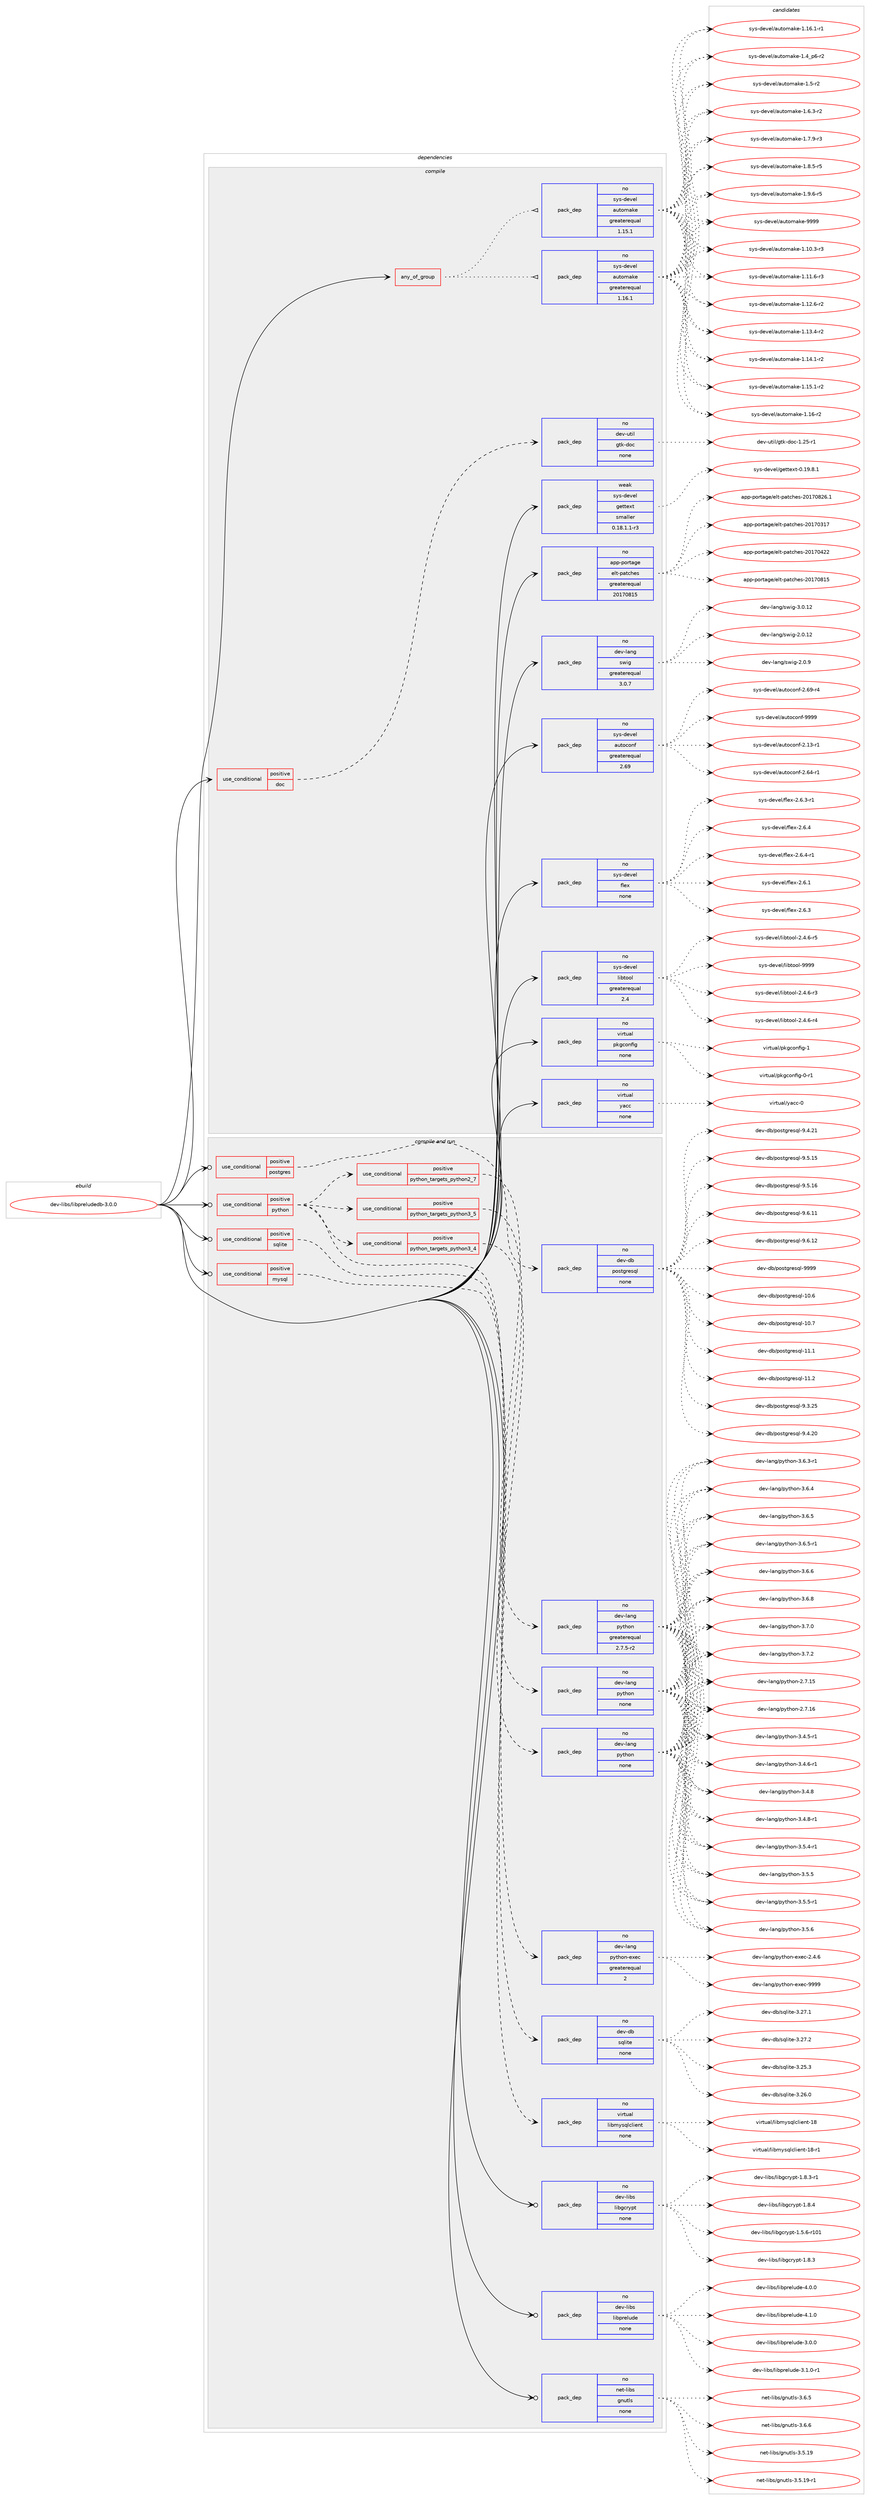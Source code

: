 digraph prolog {

# *************
# Graph options
# *************

newrank=true;
concentrate=true;
compound=true;
graph [rankdir=LR,fontname=Helvetica,fontsize=10,ranksep=1.5];#, ranksep=2.5, nodesep=0.2];
edge  [arrowhead=vee];
node  [fontname=Helvetica,fontsize=10];

# **********
# The ebuild
# **********

subgraph cluster_leftcol {
color=gray;
rank=same;
label=<<i>ebuild</i>>;
id [label="dev-libs/libpreludedb-3.0.0", color=red, width=4, href="../dev-libs/libpreludedb-3.0.0.svg"];
}

# ****************
# The dependencies
# ****************

subgraph cluster_midcol {
color=gray;
label=<<i>dependencies</i>>;
subgraph cluster_compile {
fillcolor="#eeeeee";
style=filled;
label=<<i>compile</i>>;
subgraph any22310 {
dependency1369374 [label=<<TABLE BORDER="0" CELLBORDER="1" CELLSPACING="0" CELLPADDING="4"><TR><TD CELLPADDING="10">any_of_group</TD></TR></TABLE>>, shape=none, color=red];subgraph pack980183 {
dependency1369375 [label=<<TABLE BORDER="0" CELLBORDER="1" CELLSPACING="0" CELLPADDING="4" WIDTH="220"><TR><TD ROWSPAN="6" CELLPADDING="30">pack_dep</TD></TR><TR><TD WIDTH="110">no</TD></TR><TR><TD>sys-devel</TD></TR><TR><TD>automake</TD></TR><TR><TD>greaterequal</TD></TR><TR><TD>1.16.1</TD></TR></TABLE>>, shape=none, color=blue];
}
dependency1369374:e -> dependency1369375:w [weight=20,style="dotted",arrowhead="oinv"];
subgraph pack980184 {
dependency1369376 [label=<<TABLE BORDER="0" CELLBORDER="1" CELLSPACING="0" CELLPADDING="4" WIDTH="220"><TR><TD ROWSPAN="6" CELLPADDING="30">pack_dep</TD></TR><TR><TD WIDTH="110">no</TD></TR><TR><TD>sys-devel</TD></TR><TR><TD>automake</TD></TR><TR><TD>greaterequal</TD></TR><TR><TD>1.15.1</TD></TR></TABLE>>, shape=none, color=blue];
}
dependency1369374:e -> dependency1369376:w [weight=20,style="dotted",arrowhead="oinv"];
}
id:e -> dependency1369374:w [weight=20,style="solid",arrowhead="vee"];
subgraph cond366319 {
dependency1369377 [label=<<TABLE BORDER="0" CELLBORDER="1" CELLSPACING="0" CELLPADDING="4"><TR><TD ROWSPAN="3" CELLPADDING="10">use_conditional</TD></TR><TR><TD>positive</TD></TR><TR><TD>doc</TD></TR></TABLE>>, shape=none, color=red];
subgraph pack980185 {
dependency1369378 [label=<<TABLE BORDER="0" CELLBORDER="1" CELLSPACING="0" CELLPADDING="4" WIDTH="220"><TR><TD ROWSPAN="6" CELLPADDING="30">pack_dep</TD></TR><TR><TD WIDTH="110">no</TD></TR><TR><TD>dev-util</TD></TR><TR><TD>gtk-doc</TD></TR><TR><TD>none</TD></TR><TR><TD></TD></TR></TABLE>>, shape=none, color=blue];
}
dependency1369377:e -> dependency1369378:w [weight=20,style="dashed",arrowhead="vee"];
}
id:e -> dependency1369377:w [weight=20,style="solid",arrowhead="vee"];
subgraph pack980186 {
dependency1369379 [label=<<TABLE BORDER="0" CELLBORDER="1" CELLSPACING="0" CELLPADDING="4" WIDTH="220"><TR><TD ROWSPAN="6" CELLPADDING="30">pack_dep</TD></TR><TR><TD WIDTH="110">no</TD></TR><TR><TD>app-portage</TD></TR><TR><TD>elt-patches</TD></TR><TR><TD>greaterequal</TD></TR><TR><TD>20170815</TD></TR></TABLE>>, shape=none, color=blue];
}
id:e -> dependency1369379:w [weight=20,style="solid",arrowhead="vee"];
subgraph pack980187 {
dependency1369380 [label=<<TABLE BORDER="0" CELLBORDER="1" CELLSPACING="0" CELLPADDING="4" WIDTH="220"><TR><TD ROWSPAN="6" CELLPADDING="30">pack_dep</TD></TR><TR><TD WIDTH="110">no</TD></TR><TR><TD>dev-lang</TD></TR><TR><TD>swig</TD></TR><TR><TD>greaterequal</TD></TR><TR><TD>3.0.7</TD></TR></TABLE>>, shape=none, color=blue];
}
id:e -> dependency1369380:w [weight=20,style="solid",arrowhead="vee"];
subgraph pack980188 {
dependency1369381 [label=<<TABLE BORDER="0" CELLBORDER="1" CELLSPACING="0" CELLPADDING="4" WIDTH="220"><TR><TD ROWSPAN="6" CELLPADDING="30">pack_dep</TD></TR><TR><TD WIDTH="110">no</TD></TR><TR><TD>sys-devel</TD></TR><TR><TD>autoconf</TD></TR><TR><TD>greaterequal</TD></TR><TR><TD>2.69</TD></TR></TABLE>>, shape=none, color=blue];
}
id:e -> dependency1369381:w [weight=20,style="solid",arrowhead="vee"];
subgraph pack980189 {
dependency1369382 [label=<<TABLE BORDER="0" CELLBORDER="1" CELLSPACING="0" CELLPADDING="4" WIDTH="220"><TR><TD ROWSPAN="6" CELLPADDING="30">pack_dep</TD></TR><TR><TD WIDTH="110">no</TD></TR><TR><TD>sys-devel</TD></TR><TR><TD>flex</TD></TR><TR><TD>none</TD></TR><TR><TD></TD></TR></TABLE>>, shape=none, color=blue];
}
id:e -> dependency1369382:w [weight=20,style="solid",arrowhead="vee"];
subgraph pack980190 {
dependency1369383 [label=<<TABLE BORDER="0" CELLBORDER="1" CELLSPACING="0" CELLPADDING="4" WIDTH="220"><TR><TD ROWSPAN="6" CELLPADDING="30">pack_dep</TD></TR><TR><TD WIDTH="110">no</TD></TR><TR><TD>sys-devel</TD></TR><TR><TD>libtool</TD></TR><TR><TD>greaterequal</TD></TR><TR><TD>2.4</TD></TR></TABLE>>, shape=none, color=blue];
}
id:e -> dependency1369383:w [weight=20,style="solid",arrowhead="vee"];
subgraph pack980191 {
dependency1369384 [label=<<TABLE BORDER="0" CELLBORDER="1" CELLSPACING="0" CELLPADDING="4" WIDTH="220"><TR><TD ROWSPAN="6" CELLPADDING="30">pack_dep</TD></TR><TR><TD WIDTH="110">no</TD></TR><TR><TD>virtual</TD></TR><TR><TD>pkgconfig</TD></TR><TR><TD>none</TD></TR><TR><TD></TD></TR></TABLE>>, shape=none, color=blue];
}
id:e -> dependency1369384:w [weight=20,style="solid",arrowhead="vee"];
subgraph pack980192 {
dependency1369385 [label=<<TABLE BORDER="0" CELLBORDER="1" CELLSPACING="0" CELLPADDING="4" WIDTH="220"><TR><TD ROWSPAN="6" CELLPADDING="30">pack_dep</TD></TR><TR><TD WIDTH="110">no</TD></TR><TR><TD>virtual</TD></TR><TR><TD>yacc</TD></TR><TR><TD>none</TD></TR><TR><TD></TD></TR></TABLE>>, shape=none, color=blue];
}
id:e -> dependency1369385:w [weight=20,style="solid",arrowhead="vee"];
subgraph pack980193 {
dependency1369386 [label=<<TABLE BORDER="0" CELLBORDER="1" CELLSPACING="0" CELLPADDING="4" WIDTH="220"><TR><TD ROWSPAN="6" CELLPADDING="30">pack_dep</TD></TR><TR><TD WIDTH="110">weak</TD></TR><TR><TD>sys-devel</TD></TR><TR><TD>gettext</TD></TR><TR><TD>smaller</TD></TR><TR><TD>0.18.1.1-r3</TD></TR></TABLE>>, shape=none, color=blue];
}
id:e -> dependency1369386:w [weight=20,style="solid",arrowhead="vee"];
}
subgraph cluster_compileandrun {
fillcolor="#eeeeee";
style=filled;
label=<<i>compile and run</i>>;
subgraph cond366320 {
dependency1369387 [label=<<TABLE BORDER="0" CELLBORDER="1" CELLSPACING="0" CELLPADDING="4"><TR><TD ROWSPAN="3" CELLPADDING="10">use_conditional</TD></TR><TR><TD>positive</TD></TR><TR><TD>mysql</TD></TR></TABLE>>, shape=none, color=red];
subgraph pack980194 {
dependency1369388 [label=<<TABLE BORDER="0" CELLBORDER="1" CELLSPACING="0" CELLPADDING="4" WIDTH="220"><TR><TD ROWSPAN="6" CELLPADDING="30">pack_dep</TD></TR><TR><TD WIDTH="110">no</TD></TR><TR><TD>virtual</TD></TR><TR><TD>libmysqlclient</TD></TR><TR><TD>none</TD></TR><TR><TD></TD></TR></TABLE>>, shape=none, color=blue];
}
dependency1369387:e -> dependency1369388:w [weight=20,style="dashed",arrowhead="vee"];
}
id:e -> dependency1369387:w [weight=20,style="solid",arrowhead="odotvee"];
subgraph cond366321 {
dependency1369389 [label=<<TABLE BORDER="0" CELLBORDER="1" CELLSPACING="0" CELLPADDING="4"><TR><TD ROWSPAN="3" CELLPADDING="10">use_conditional</TD></TR><TR><TD>positive</TD></TR><TR><TD>postgres</TD></TR></TABLE>>, shape=none, color=red];
subgraph pack980195 {
dependency1369390 [label=<<TABLE BORDER="0" CELLBORDER="1" CELLSPACING="0" CELLPADDING="4" WIDTH="220"><TR><TD ROWSPAN="6" CELLPADDING="30">pack_dep</TD></TR><TR><TD WIDTH="110">no</TD></TR><TR><TD>dev-db</TD></TR><TR><TD>postgresql</TD></TR><TR><TD>none</TD></TR><TR><TD></TD></TR></TABLE>>, shape=none, color=blue];
}
dependency1369389:e -> dependency1369390:w [weight=20,style="dashed",arrowhead="vee"];
}
id:e -> dependency1369389:w [weight=20,style="solid",arrowhead="odotvee"];
subgraph cond366322 {
dependency1369391 [label=<<TABLE BORDER="0" CELLBORDER="1" CELLSPACING="0" CELLPADDING="4"><TR><TD ROWSPAN="3" CELLPADDING="10">use_conditional</TD></TR><TR><TD>positive</TD></TR><TR><TD>python</TD></TR></TABLE>>, shape=none, color=red];
subgraph cond366323 {
dependency1369392 [label=<<TABLE BORDER="0" CELLBORDER="1" CELLSPACING="0" CELLPADDING="4"><TR><TD ROWSPAN="3" CELLPADDING="10">use_conditional</TD></TR><TR><TD>positive</TD></TR><TR><TD>python_targets_python2_7</TD></TR></TABLE>>, shape=none, color=red];
subgraph pack980196 {
dependency1369393 [label=<<TABLE BORDER="0" CELLBORDER="1" CELLSPACING="0" CELLPADDING="4" WIDTH="220"><TR><TD ROWSPAN="6" CELLPADDING="30">pack_dep</TD></TR><TR><TD WIDTH="110">no</TD></TR><TR><TD>dev-lang</TD></TR><TR><TD>python</TD></TR><TR><TD>greaterequal</TD></TR><TR><TD>2.7.5-r2</TD></TR></TABLE>>, shape=none, color=blue];
}
dependency1369392:e -> dependency1369393:w [weight=20,style="dashed",arrowhead="vee"];
}
dependency1369391:e -> dependency1369392:w [weight=20,style="dashed",arrowhead="vee"];
subgraph cond366324 {
dependency1369394 [label=<<TABLE BORDER="0" CELLBORDER="1" CELLSPACING="0" CELLPADDING="4"><TR><TD ROWSPAN="3" CELLPADDING="10">use_conditional</TD></TR><TR><TD>positive</TD></TR><TR><TD>python_targets_python3_4</TD></TR></TABLE>>, shape=none, color=red];
subgraph pack980197 {
dependency1369395 [label=<<TABLE BORDER="0" CELLBORDER="1" CELLSPACING="0" CELLPADDING="4" WIDTH="220"><TR><TD ROWSPAN="6" CELLPADDING="30">pack_dep</TD></TR><TR><TD WIDTH="110">no</TD></TR><TR><TD>dev-lang</TD></TR><TR><TD>python</TD></TR><TR><TD>none</TD></TR><TR><TD></TD></TR></TABLE>>, shape=none, color=blue];
}
dependency1369394:e -> dependency1369395:w [weight=20,style="dashed",arrowhead="vee"];
}
dependency1369391:e -> dependency1369394:w [weight=20,style="dashed",arrowhead="vee"];
subgraph cond366325 {
dependency1369396 [label=<<TABLE BORDER="0" CELLBORDER="1" CELLSPACING="0" CELLPADDING="4"><TR><TD ROWSPAN="3" CELLPADDING="10">use_conditional</TD></TR><TR><TD>positive</TD></TR><TR><TD>python_targets_python3_5</TD></TR></TABLE>>, shape=none, color=red];
subgraph pack980198 {
dependency1369397 [label=<<TABLE BORDER="0" CELLBORDER="1" CELLSPACING="0" CELLPADDING="4" WIDTH="220"><TR><TD ROWSPAN="6" CELLPADDING="30">pack_dep</TD></TR><TR><TD WIDTH="110">no</TD></TR><TR><TD>dev-lang</TD></TR><TR><TD>python</TD></TR><TR><TD>none</TD></TR><TR><TD></TD></TR></TABLE>>, shape=none, color=blue];
}
dependency1369396:e -> dependency1369397:w [weight=20,style="dashed",arrowhead="vee"];
}
dependency1369391:e -> dependency1369396:w [weight=20,style="dashed",arrowhead="vee"];
subgraph pack980199 {
dependency1369398 [label=<<TABLE BORDER="0" CELLBORDER="1" CELLSPACING="0" CELLPADDING="4" WIDTH="220"><TR><TD ROWSPAN="6" CELLPADDING="30">pack_dep</TD></TR><TR><TD WIDTH="110">no</TD></TR><TR><TD>dev-lang</TD></TR><TR><TD>python-exec</TD></TR><TR><TD>greaterequal</TD></TR><TR><TD>2</TD></TR></TABLE>>, shape=none, color=blue];
}
dependency1369391:e -> dependency1369398:w [weight=20,style="dashed",arrowhead="vee"];
}
id:e -> dependency1369391:w [weight=20,style="solid",arrowhead="odotvee"];
subgraph cond366326 {
dependency1369399 [label=<<TABLE BORDER="0" CELLBORDER="1" CELLSPACING="0" CELLPADDING="4"><TR><TD ROWSPAN="3" CELLPADDING="10">use_conditional</TD></TR><TR><TD>positive</TD></TR><TR><TD>sqlite</TD></TR></TABLE>>, shape=none, color=red];
subgraph pack980200 {
dependency1369400 [label=<<TABLE BORDER="0" CELLBORDER="1" CELLSPACING="0" CELLPADDING="4" WIDTH="220"><TR><TD ROWSPAN="6" CELLPADDING="30">pack_dep</TD></TR><TR><TD WIDTH="110">no</TD></TR><TR><TD>dev-db</TD></TR><TR><TD>sqlite</TD></TR><TR><TD>none</TD></TR><TR><TD></TD></TR></TABLE>>, shape=none, color=blue];
}
dependency1369399:e -> dependency1369400:w [weight=20,style="dashed",arrowhead="vee"];
}
id:e -> dependency1369399:w [weight=20,style="solid",arrowhead="odotvee"];
subgraph pack980201 {
dependency1369401 [label=<<TABLE BORDER="0" CELLBORDER="1" CELLSPACING="0" CELLPADDING="4" WIDTH="220"><TR><TD ROWSPAN="6" CELLPADDING="30">pack_dep</TD></TR><TR><TD WIDTH="110">no</TD></TR><TR><TD>dev-libs</TD></TR><TR><TD>libgcrypt</TD></TR><TR><TD>none</TD></TR><TR><TD></TD></TR></TABLE>>, shape=none, color=blue];
}
id:e -> dependency1369401:w [weight=20,style="solid",arrowhead="odotvee"];
subgraph pack980202 {
dependency1369402 [label=<<TABLE BORDER="0" CELLBORDER="1" CELLSPACING="0" CELLPADDING="4" WIDTH="220"><TR><TD ROWSPAN="6" CELLPADDING="30">pack_dep</TD></TR><TR><TD WIDTH="110">no</TD></TR><TR><TD>dev-libs</TD></TR><TR><TD>libprelude</TD></TR><TR><TD>none</TD></TR><TR><TD></TD></TR></TABLE>>, shape=none, color=blue];
}
id:e -> dependency1369402:w [weight=20,style="solid",arrowhead="odotvee"];
subgraph pack980203 {
dependency1369403 [label=<<TABLE BORDER="0" CELLBORDER="1" CELLSPACING="0" CELLPADDING="4" WIDTH="220"><TR><TD ROWSPAN="6" CELLPADDING="30">pack_dep</TD></TR><TR><TD WIDTH="110">no</TD></TR><TR><TD>net-libs</TD></TR><TR><TD>gnutls</TD></TR><TR><TD>none</TD></TR><TR><TD></TD></TR></TABLE>>, shape=none, color=blue];
}
id:e -> dependency1369403:w [weight=20,style="solid",arrowhead="odotvee"];
}
subgraph cluster_run {
fillcolor="#eeeeee";
style=filled;
label=<<i>run</i>>;
}
}

# **************
# The candidates
# **************

subgraph cluster_choices {
rank=same;
color=gray;
label=<<i>candidates</i>>;

subgraph choice980183 {
color=black;
nodesep=1;
choice11512111545100101118101108479711711611110997107101454946494846514511451 [label="sys-devel/automake-1.10.3-r3", color=red, width=4,href="../sys-devel/automake-1.10.3-r3.svg"];
choice11512111545100101118101108479711711611110997107101454946494946544511451 [label="sys-devel/automake-1.11.6-r3", color=red, width=4,href="../sys-devel/automake-1.11.6-r3.svg"];
choice11512111545100101118101108479711711611110997107101454946495046544511450 [label="sys-devel/automake-1.12.6-r2", color=red, width=4,href="../sys-devel/automake-1.12.6-r2.svg"];
choice11512111545100101118101108479711711611110997107101454946495146524511450 [label="sys-devel/automake-1.13.4-r2", color=red, width=4,href="../sys-devel/automake-1.13.4-r2.svg"];
choice11512111545100101118101108479711711611110997107101454946495246494511450 [label="sys-devel/automake-1.14.1-r2", color=red, width=4,href="../sys-devel/automake-1.14.1-r2.svg"];
choice11512111545100101118101108479711711611110997107101454946495346494511450 [label="sys-devel/automake-1.15.1-r2", color=red, width=4,href="../sys-devel/automake-1.15.1-r2.svg"];
choice1151211154510010111810110847971171161111099710710145494649544511450 [label="sys-devel/automake-1.16-r2", color=red, width=4,href="../sys-devel/automake-1.16-r2.svg"];
choice11512111545100101118101108479711711611110997107101454946495446494511449 [label="sys-devel/automake-1.16.1-r1", color=red, width=4,href="../sys-devel/automake-1.16.1-r1.svg"];
choice115121115451001011181011084797117116111109971071014549465295112544511450 [label="sys-devel/automake-1.4_p6-r2", color=red, width=4,href="../sys-devel/automake-1.4_p6-r2.svg"];
choice11512111545100101118101108479711711611110997107101454946534511450 [label="sys-devel/automake-1.5-r2", color=red, width=4,href="../sys-devel/automake-1.5-r2.svg"];
choice115121115451001011181011084797117116111109971071014549465446514511450 [label="sys-devel/automake-1.6.3-r2", color=red, width=4,href="../sys-devel/automake-1.6.3-r2.svg"];
choice115121115451001011181011084797117116111109971071014549465546574511451 [label="sys-devel/automake-1.7.9-r3", color=red, width=4,href="../sys-devel/automake-1.7.9-r3.svg"];
choice115121115451001011181011084797117116111109971071014549465646534511453 [label="sys-devel/automake-1.8.5-r5", color=red, width=4,href="../sys-devel/automake-1.8.5-r5.svg"];
choice115121115451001011181011084797117116111109971071014549465746544511453 [label="sys-devel/automake-1.9.6-r5", color=red, width=4,href="../sys-devel/automake-1.9.6-r5.svg"];
choice115121115451001011181011084797117116111109971071014557575757 [label="sys-devel/automake-9999", color=red, width=4,href="../sys-devel/automake-9999.svg"];
dependency1369375:e -> choice11512111545100101118101108479711711611110997107101454946494846514511451:w [style=dotted,weight="100"];
dependency1369375:e -> choice11512111545100101118101108479711711611110997107101454946494946544511451:w [style=dotted,weight="100"];
dependency1369375:e -> choice11512111545100101118101108479711711611110997107101454946495046544511450:w [style=dotted,weight="100"];
dependency1369375:e -> choice11512111545100101118101108479711711611110997107101454946495146524511450:w [style=dotted,weight="100"];
dependency1369375:e -> choice11512111545100101118101108479711711611110997107101454946495246494511450:w [style=dotted,weight="100"];
dependency1369375:e -> choice11512111545100101118101108479711711611110997107101454946495346494511450:w [style=dotted,weight="100"];
dependency1369375:e -> choice1151211154510010111810110847971171161111099710710145494649544511450:w [style=dotted,weight="100"];
dependency1369375:e -> choice11512111545100101118101108479711711611110997107101454946495446494511449:w [style=dotted,weight="100"];
dependency1369375:e -> choice115121115451001011181011084797117116111109971071014549465295112544511450:w [style=dotted,weight="100"];
dependency1369375:e -> choice11512111545100101118101108479711711611110997107101454946534511450:w [style=dotted,weight="100"];
dependency1369375:e -> choice115121115451001011181011084797117116111109971071014549465446514511450:w [style=dotted,weight="100"];
dependency1369375:e -> choice115121115451001011181011084797117116111109971071014549465546574511451:w [style=dotted,weight="100"];
dependency1369375:e -> choice115121115451001011181011084797117116111109971071014549465646534511453:w [style=dotted,weight="100"];
dependency1369375:e -> choice115121115451001011181011084797117116111109971071014549465746544511453:w [style=dotted,weight="100"];
dependency1369375:e -> choice115121115451001011181011084797117116111109971071014557575757:w [style=dotted,weight="100"];
}
subgraph choice980184 {
color=black;
nodesep=1;
choice11512111545100101118101108479711711611110997107101454946494846514511451 [label="sys-devel/automake-1.10.3-r3", color=red, width=4,href="../sys-devel/automake-1.10.3-r3.svg"];
choice11512111545100101118101108479711711611110997107101454946494946544511451 [label="sys-devel/automake-1.11.6-r3", color=red, width=4,href="../sys-devel/automake-1.11.6-r3.svg"];
choice11512111545100101118101108479711711611110997107101454946495046544511450 [label="sys-devel/automake-1.12.6-r2", color=red, width=4,href="../sys-devel/automake-1.12.6-r2.svg"];
choice11512111545100101118101108479711711611110997107101454946495146524511450 [label="sys-devel/automake-1.13.4-r2", color=red, width=4,href="../sys-devel/automake-1.13.4-r2.svg"];
choice11512111545100101118101108479711711611110997107101454946495246494511450 [label="sys-devel/automake-1.14.1-r2", color=red, width=4,href="../sys-devel/automake-1.14.1-r2.svg"];
choice11512111545100101118101108479711711611110997107101454946495346494511450 [label="sys-devel/automake-1.15.1-r2", color=red, width=4,href="../sys-devel/automake-1.15.1-r2.svg"];
choice1151211154510010111810110847971171161111099710710145494649544511450 [label="sys-devel/automake-1.16-r2", color=red, width=4,href="../sys-devel/automake-1.16-r2.svg"];
choice11512111545100101118101108479711711611110997107101454946495446494511449 [label="sys-devel/automake-1.16.1-r1", color=red, width=4,href="../sys-devel/automake-1.16.1-r1.svg"];
choice115121115451001011181011084797117116111109971071014549465295112544511450 [label="sys-devel/automake-1.4_p6-r2", color=red, width=4,href="../sys-devel/automake-1.4_p6-r2.svg"];
choice11512111545100101118101108479711711611110997107101454946534511450 [label="sys-devel/automake-1.5-r2", color=red, width=4,href="../sys-devel/automake-1.5-r2.svg"];
choice115121115451001011181011084797117116111109971071014549465446514511450 [label="sys-devel/automake-1.6.3-r2", color=red, width=4,href="../sys-devel/automake-1.6.3-r2.svg"];
choice115121115451001011181011084797117116111109971071014549465546574511451 [label="sys-devel/automake-1.7.9-r3", color=red, width=4,href="../sys-devel/automake-1.7.9-r3.svg"];
choice115121115451001011181011084797117116111109971071014549465646534511453 [label="sys-devel/automake-1.8.5-r5", color=red, width=4,href="../sys-devel/automake-1.8.5-r5.svg"];
choice115121115451001011181011084797117116111109971071014549465746544511453 [label="sys-devel/automake-1.9.6-r5", color=red, width=4,href="../sys-devel/automake-1.9.6-r5.svg"];
choice115121115451001011181011084797117116111109971071014557575757 [label="sys-devel/automake-9999", color=red, width=4,href="../sys-devel/automake-9999.svg"];
dependency1369376:e -> choice11512111545100101118101108479711711611110997107101454946494846514511451:w [style=dotted,weight="100"];
dependency1369376:e -> choice11512111545100101118101108479711711611110997107101454946494946544511451:w [style=dotted,weight="100"];
dependency1369376:e -> choice11512111545100101118101108479711711611110997107101454946495046544511450:w [style=dotted,weight="100"];
dependency1369376:e -> choice11512111545100101118101108479711711611110997107101454946495146524511450:w [style=dotted,weight="100"];
dependency1369376:e -> choice11512111545100101118101108479711711611110997107101454946495246494511450:w [style=dotted,weight="100"];
dependency1369376:e -> choice11512111545100101118101108479711711611110997107101454946495346494511450:w [style=dotted,weight="100"];
dependency1369376:e -> choice1151211154510010111810110847971171161111099710710145494649544511450:w [style=dotted,weight="100"];
dependency1369376:e -> choice11512111545100101118101108479711711611110997107101454946495446494511449:w [style=dotted,weight="100"];
dependency1369376:e -> choice115121115451001011181011084797117116111109971071014549465295112544511450:w [style=dotted,weight="100"];
dependency1369376:e -> choice11512111545100101118101108479711711611110997107101454946534511450:w [style=dotted,weight="100"];
dependency1369376:e -> choice115121115451001011181011084797117116111109971071014549465446514511450:w [style=dotted,weight="100"];
dependency1369376:e -> choice115121115451001011181011084797117116111109971071014549465546574511451:w [style=dotted,weight="100"];
dependency1369376:e -> choice115121115451001011181011084797117116111109971071014549465646534511453:w [style=dotted,weight="100"];
dependency1369376:e -> choice115121115451001011181011084797117116111109971071014549465746544511453:w [style=dotted,weight="100"];
dependency1369376:e -> choice115121115451001011181011084797117116111109971071014557575757:w [style=dotted,weight="100"];
}
subgraph choice980185 {
color=black;
nodesep=1;
choice1001011184511711610510847103116107451001119945494650534511449 [label="dev-util/gtk-doc-1.25-r1", color=red, width=4,href="../dev-util/gtk-doc-1.25-r1.svg"];
dependency1369378:e -> choice1001011184511711610510847103116107451001119945494650534511449:w [style=dotted,weight="100"];
}
subgraph choice980186 {
color=black;
nodesep=1;
choice97112112451121111141169710310147101108116451129711699104101115455048495548514955 [label="app-portage/elt-patches-20170317", color=red, width=4,href="../app-portage/elt-patches-20170317.svg"];
choice97112112451121111141169710310147101108116451129711699104101115455048495548525050 [label="app-portage/elt-patches-20170422", color=red, width=4,href="../app-portage/elt-patches-20170422.svg"];
choice97112112451121111141169710310147101108116451129711699104101115455048495548564953 [label="app-portage/elt-patches-20170815", color=red, width=4,href="../app-portage/elt-patches-20170815.svg"];
choice971121124511211111411697103101471011081164511297116991041011154550484955485650544649 [label="app-portage/elt-patches-20170826.1", color=red, width=4,href="../app-portage/elt-patches-20170826.1.svg"];
dependency1369379:e -> choice97112112451121111141169710310147101108116451129711699104101115455048495548514955:w [style=dotted,weight="100"];
dependency1369379:e -> choice97112112451121111141169710310147101108116451129711699104101115455048495548525050:w [style=dotted,weight="100"];
dependency1369379:e -> choice97112112451121111141169710310147101108116451129711699104101115455048495548564953:w [style=dotted,weight="100"];
dependency1369379:e -> choice971121124511211111411697103101471011081164511297116991041011154550484955485650544649:w [style=dotted,weight="100"];
}
subgraph choice980187 {
color=black;
nodesep=1;
choice10010111845108971101034711511910510345504648464950 [label="dev-lang/swig-2.0.12", color=red, width=4,href="../dev-lang/swig-2.0.12.svg"];
choice100101118451089711010347115119105103455046484657 [label="dev-lang/swig-2.0.9", color=red, width=4,href="../dev-lang/swig-2.0.9.svg"];
choice10010111845108971101034711511910510345514648464950 [label="dev-lang/swig-3.0.12", color=red, width=4,href="../dev-lang/swig-3.0.12.svg"];
dependency1369380:e -> choice10010111845108971101034711511910510345504648464950:w [style=dotted,weight="100"];
dependency1369380:e -> choice100101118451089711010347115119105103455046484657:w [style=dotted,weight="100"];
dependency1369380:e -> choice10010111845108971101034711511910510345514648464950:w [style=dotted,weight="100"];
}
subgraph choice980188 {
color=black;
nodesep=1;
choice1151211154510010111810110847971171161119911111010245504649514511449 [label="sys-devel/autoconf-2.13-r1", color=red, width=4,href="../sys-devel/autoconf-2.13-r1.svg"];
choice1151211154510010111810110847971171161119911111010245504654524511449 [label="sys-devel/autoconf-2.64-r1", color=red, width=4,href="../sys-devel/autoconf-2.64-r1.svg"];
choice1151211154510010111810110847971171161119911111010245504654574511452 [label="sys-devel/autoconf-2.69-r4", color=red, width=4,href="../sys-devel/autoconf-2.69-r4.svg"];
choice115121115451001011181011084797117116111991111101024557575757 [label="sys-devel/autoconf-9999", color=red, width=4,href="../sys-devel/autoconf-9999.svg"];
dependency1369381:e -> choice1151211154510010111810110847971171161119911111010245504649514511449:w [style=dotted,weight="100"];
dependency1369381:e -> choice1151211154510010111810110847971171161119911111010245504654524511449:w [style=dotted,weight="100"];
dependency1369381:e -> choice1151211154510010111810110847971171161119911111010245504654574511452:w [style=dotted,weight="100"];
dependency1369381:e -> choice115121115451001011181011084797117116111991111101024557575757:w [style=dotted,weight="100"];
}
subgraph choice980189 {
color=black;
nodesep=1;
choice1151211154510010111810110847102108101120455046544649 [label="sys-devel/flex-2.6.1", color=red, width=4,href="../sys-devel/flex-2.6.1.svg"];
choice1151211154510010111810110847102108101120455046544651 [label="sys-devel/flex-2.6.3", color=red, width=4,href="../sys-devel/flex-2.6.3.svg"];
choice11512111545100101118101108471021081011204550465446514511449 [label="sys-devel/flex-2.6.3-r1", color=red, width=4,href="../sys-devel/flex-2.6.3-r1.svg"];
choice1151211154510010111810110847102108101120455046544652 [label="sys-devel/flex-2.6.4", color=red, width=4,href="../sys-devel/flex-2.6.4.svg"];
choice11512111545100101118101108471021081011204550465446524511449 [label="sys-devel/flex-2.6.4-r1", color=red, width=4,href="../sys-devel/flex-2.6.4-r1.svg"];
dependency1369382:e -> choice1151211154510010111810110847102108101120455046544649:w [style=dotted,weight="100"];
dependency1369382:e -> choice1151211154510010111810110847102108101120455046544651:w [style=dotted,weight="100"];
dependency1369382:e -> choice11512111545100101118101108471021081011204550465446514511449:w [style=dotted,weight="100"];
dependency1369382:e -> choice1151211154510010111810110847102108101120455046544652:w [style=dotted,weight="100"];
dependency1369382:e -> choice11512111545100101118101108471021081011204550465446524511449:w [style=dotted,weight="100"];
}
subgraph choice980190 {
color=black;
nodesep=1;
choice1151211154510010111810110847108105981161111111084550465246544511451 [label="sys-devel/libtool-2.4.6-r3", color=red, width=4,href="../sys-devel/libtool-2.4.6-r3.svg"];
choice1151211154510010111810110847108105981161111111084550465246544511452 [label="sys-devel/libtool-2.4.6-r4", color=red, width=4,href="../sys-devel/libtool-2.4.6-r4.svg"];
choice1151211154510010111810110847108105981161111111084550465246544511453 [label="sys-devel/libtool-2.4.6-r5", color=red, width=4,href="../sys-devel/libtool-2.4.6-r5.svg"];
choice1151211154510010111810110847108105981161111111084557575757 [label="sys-devel/libtool-9999", color=red, width=4,href="../sys-devel/libtool-9999.svg"];
dependency1369383:e -> choice1151211154510010111810110847108105981161111111084550465246544511451:w [style=dotted,weight="100"];
dependency1369383:e -> choice1151211154510010111810110847108105981161111111084550465246544511452:w [style=dotted,weight="100"];
dependency1369383:e -> choice1151211154510010111810110847108105981161111111084550465246544511453:w [style=dotted,weight="100"];
dependency1369383:e -> choice1151211154510010111810110847108105981161111111084557575757:w [style=dotted,weight="100"];
}
subgraph choice980191 {
color=black;
nodesep=1;
choice11810511411611797108471121071039911111010210510345484511449 [label="virtual/pkgconfig-0-r1", color=red, width=4,href="../virtual/pkgconfig-0-r1.svg"];
choice1181051141161179710847112107103991111101021051034549 [label="virtual/pkgconfig-1", color=red, width=4,href="../virtual/pkgconfig-1.svg"];
dependency1369384:e -> choice11810511411611797108471121071039911111010210510345484511449:w [style=dotted,weight="100"];
dependency1369384:e -> choice1181051141161179710847112107103991111101021051034549:w [style=dotted,weight="100"];
}
subgraph choice980192 {
color=black;
nodesep=1;
choice11810511411611797108471219799994548 [label="virtual/yacc-0", color=red, width=4,href="../virtual/yacc-0.svg"];
dependency1369385:e -> choice11810511411611797108471219799994548:w [style=dotted,weight="100"];
}
subgraph choice980193 {
color=black;
nodesep=1;
choice1151211154510010111810110847103101116116101120116454846495746564649 [label="sys-devel/gettext-0.19.8.1", color=red, width=4,href="../sys-devel/gettext-0.19.8.1.svg"];
dependency1369386:e -> choice1151211154510010111810110847103101116116101120116454846495746564649:w [style=dotted,weight="100"];
}
subgraph choice980194 {
color=black;
nodesep=1;
choice11810511411611797108471081059810912111511310899108105101110116454956 [label="virtual/libmysqlclient-18", color=red, width=4,href="../virtual/libmysqlclient-18.svg"];
choice118105114116117971084710810598109121115113108991081051011101164549564511449 [label="virtual/libmysqlclient-18-r1", color=red, width=4,href="../virtual/libmysqlclient-18-r1.svg"];
dependency1369388:e -> choice11810511411611797108471081059810912111511310899108105101110116454956:w [style=dotted,weight="100"];
dependency1369388:e -> choice118105114116117971084710810598109121115113108991081051011101164549564511449:w [style=dotted,weight="100"];
}
subgraph choice980195 {
color=black;
nodesep=1;
choice1001011184510098471121111151161031141011151131084549484654 [label="dev-db/postgresql-10.6", color=red, width=4,href="../dev-db/postgresql-10.6.svg"];
choice1001011184510098471121111151161031141011151131084549484655 [label="dev-db/postgresql-10.7", color=red, width=4,href="../dev-db/postgresql-10.7.svg"];
choice1001011184510098471121111151161031141011151131084549494649 [label="dev-db/postgresql-11.1", color=red, width=4,href="../dev-db/postgresql-11.1.svg"];
choice1001011184510098471121111151161031141011151131084549494650 [label="dev-db/postgresql-11.2", color=red, width=4,href="../dev-db/postgresql-11.2.svg"];
choice10010111845100984711211111511610311410111511310845574651465053 [label="dev-db/postgresql-9.3.25", color=red, width=4,href="../dev-db/postgresql-9.3.25.svg"];
choice10010111845100984711211111511610311410111511310845574652465048 [label="dev-db/postgresql-9.4.20", color=red, width=4,href="../dev-db/postgresql-9.4.20.svg"];
choice10010111845100984711211111511610311410111511310845574652465049 [label="dev-db/postgresql-9.4.21", color=red, width=4,href="../dev-db/postgresql-9.4.21.svg"];
choice10010111845100984711211111511610311410111511310845574653464953 [label="dev-db/postgresql-9.5.15", color=red, width=4,href="../dev-db/postgresql-9.5.15.svg"];
choice10010111845100984711211111511610311410111511310845574653464954 [label="dev-db/postgresql-9.5.16", color=red, width=4,href="../dev-db/postgresql-9.5.16.svg"];
choice10010111845100984711211111511610311410111511310845574654464949 [label="dev-db/postgresql-9.6.11", color=red, width=4,href="../dev-db/postgresql-9.6.11.svg"];
choice10010111845100984711211111511610311410111511310845574654464950 [label="dev-db/postgresql-9.6.12", color=red, width=4,href="../dev-db/postgresql-9.6.12.svg"];
choice1001011184510098471121111151161031141011151131084557575757 [label="dev-db/postgresql-9999", color=red, width=4,href="../dev-db/postgresql-9999.svg"];
dependency1369390:e -> choice1001011184510098471121111151161031141011151131084549484654:w [style=dotted,weight="100"];
dependency1369390:e -> choice1001011184510098471121111151161031141011151131084549484655:w [style=dotted,weight="100"];
dependency1369390:e -> choice1001011184510098471121111151161031141011151131084549494649:w [style=dotted,weight="100"];
dependency1369390:e -> choice1001011184510098471121111151161031141011151131084549494650:w [style=dotted,weight="100"];
dependency1369390:e -> choice10010111845100984711211111511610311410111511310845574651465053:w [style=dotted,weight="100"];
dependency1369390:e -> choice10010111845100984711211111511610311410111511310845574652465048:w [style=dotted,weight="100"];
dependency1369390:e -> choice10010111845100984711211111511610311410111511310845574652465049:w [style=dotted,weight="100"];
dependency1369390:e -> choice10010111845100984711211111511610311410111511310845574653464953:w [style=dotted,weight="100"];
dependency1369390:e -> choice10010111845100984711211111511610311410111511310845574653464954:w [style=dotted,weight="100"];
dependency1369390:e -> choice10010111845100984711211111511610311410111511310845574654464949:w [style=dotted,weight="100"];
dependency1369390:e -> choice10010111845100984711211111511610311410111511310845574654464950:w [style=dotted,weight="100"];
dependency1369390:e -> choice1001011184510098471121111151161031141011151131084557575757:w [style=dotted,weight="100"];
}
subgraph choice980196 {
color=black;
nodesep=1;
choice10010111845108971101034711212111610411111045504655464953 [label="dev-lang/python-2.7.15", color=red, width=4,href="../dev-lang/python-2.7.15.svg"];
choice10010111845108971101034711212111610411111045504655464954 [label="dev-lang/python-2.7.16", color=red, width=4,href="../dev-lang/python-2.7.16.svg"];
choice1001011184510897110103471121211161041111104551465246534511449 [label="dev-lang/python-3.4.5-r1", color=red, width=4,href="../dev-lang/python-3.4.5-r1.svg"];
choice1001011184510897110103471121211161041111104551465246544511449 [label="dev-lang/python-3.4.6-r1", color=red, width=4,href="../dev-lang/python-3.4.6-r1.svg"];
choice100101118451089711010347112121116104111110455146524656 [label="dev-lang/python-3.4.8", color=red, width=4,href="../dev-lang/python-3.4.8.svg"];
choice1001011184510897110103471121211161041111104551465246564511449 [label="dev-lang/python-3.4.8-r1", color=red, width=4,href="../dev-lang/python-3.4.8-r1.svg"];
choice1001011184510897110103471121211161041111104551465346524511449 [label="dev-lang/python-3.5.4-r1", color=red, width=4,href="../dev-lang/python-3.5.4-r1.svg"];
choice100101118451089711010347112121116104111110455146534653 [label="dev-lang/python-3.5.5", color=red, width=4,href="../dev-lang/python-3.5.5.svg"];
choice1001011184510897110103471121211161041111104551465346534511449 [label="dev-lang/python-3.5.5-r1", color=red, width=4,href="../dev-lang/python-3.5.5-r1.svg"];
choice100101118451089711010347112121116104111110455146534654 [label="dev-lang/python-3.5.6", color=red, width=4,href="../dev-lang/python-3.5.6.svg"];
choice1001011184510897110103471121211161041111104551465446514511449 [label="dev-lang/python-3.6.3-r1", color=red, width=4,href="../dev-lang/python-3.6.3-r1.svg"];
choice100101118451089711010347112121116104111110455146544652 [label="dev-lang/python-3.6.4", color=red, width=4,href="../dev-lang/python-3.6.4.svg"];
choice100101118451089711010347112121116104111110455146544653 [label="dev-lang/python-3.6.5", color=red, width=4,href="../dev-lang/python-3.6.5.svg"];
choice1001011184510897110103471121211161041111104551465446534511449 [label="dev-lang/python-3.6.5-r1", color=red, width=4,href="../dev-lang/python-3.6.5-r1.svg"];
choice100101118451089711010347112121116104111110455146544654 [label="dev-lang/python-3.6.6", color=red, width=4,href="../dev-lang/python-3.6.6.svg"];
choice100101118451089711010347112121116104111110455146544656 [label="dev-lang/python-3.6.8", color=red, width=4,href="../dev-lang/python-3.6.8.svg"];
choice100101118451089711010347112121116104111110455146554648 [label="dev-lang/python-3.7.0", color=red, width=4,href="../dev-lang/python-3.7.0.svg"];
choice100101118451089711010347112121116104111110455146554650 [label="dev-lang/python-3.7.2", color=red, width=4,href="../dev-lang/python-3.7.2.svg"];
dependency1369393:e -> choice10010111845108971101034711212111610411111045504655464953:w [style=dotted,weight="100"];
dependency1369393:e -> choice10010111845108971101034711212111610411111045504655464954:w [style=dotted,weight="100"];
dependency1369393:e -> choice1001011184510897110103471121211161041111104551465246534511449:w [style=dotted,weight="100"];
dependency1369393:e -> choice1001011184510897110103471121211161041111104551465246544511449:w [style=dotted,weight="100"];
dependency1369393:e -> choice100101118451089711010347112121116104111110455146524656:w [style=dotted,weight="100"];
dependency1369393:e -> choice1001011184510897110103471121211161041111104551465246564511449:w [style=dotted,weight="100"];
dependency1369393:e -> choice1001011184510897110103471121211161041111104551465346524511449:w [style=dotted,weight="100"];
dependency1369393:e -> choice100101118451089711010347112121116104111110455146534653:w [style=dotted,weight="100"];
dependency1369393:e -> choice1001011184510897110103471121211161041111104551465346534511449:w [style=dotted,weight="100"];
dependency1369393:e -> choice100101118451089711010347112121116104111110455146534654:w [style=dotted,weight="100"];
dependency1369393:e -> choice1001011184510897110103471121211161041111104551465446514511449:w [style=dotted,weight="100"];
dependency1369393:e -> choice100101118451089711010347112121116104111110455146544652:w [style=dotted,weight="100"];
dependency1369393:e -> choice100101118451089711010347112121116104111110455146544653:w [style=dotted,weight="100"];
dependency1369393:e -> choice1001011184510897110103471121211161041111104551465446534511449:w [style=dotted,weight="100"];
dependency1369393:e -> choice100101118451089711010347112121116104111110455146544654:w [style=dotted,weight="100"];
dependency1369393:e -> choice100101118451089711010347112121116104111110455146544656:w [style=dotted,weight="100"];
dependency1369393:e -> choice100101118451089711010347112121116104111110455146554648:w [style=dotted,weight="100"];
dependency1369393:e -> choice100101118451089711010347112121116104111110455146554650:w [style=dotted,weight="100"];
}
subgraph choice980197 {
color=black;
nodesep=1;
choice10010111845108971101034711212111610411111045504655464953 [label="dev-lang/python-2.7.15", color=red, width=4,href="../dev-lang/python-2.7.15.svg"];
choice10010111845108971101034711212111610411111045504655464954 [label="dev-lang/python-2.7.16", color=red, width=4,href="../dev-lang/python-2.7.16.svg"];
choice1001011184510897110103471121211161041111104551465246534511449 [label="dev-lang/python-3.4.5-r1", color=red, width=4,href="../dev-lang/python-3.4.5-r1.svg"];
choice1001011184510897110103471121211161041111104551465246544511449 [label="dev-lang/python-3.4.6-r1", color=red, width=4,href="../dev-lang/python-3.4.6-r1.svg"];
choice100101118451089711010347112121116104111110455146524656 [label="dev-lang/python-3.4.8", color=red, width=4,href="../dev-lang/python-3.4.8.svg"];
choice1001011184510897110103471121211161041111104551465246564511449 [label="dev-lang/python-3.4.8-r1", color=red, width=4,href="../dev-lang/python-3.4.8-r1.svg"];
choice1001011184510897110103471121211161041111104551465346524511449 [label="dev-lang/python-3.5.4-r1", color=red, width=4,href="../dev-lang/python-3.5.4-r1.svg"];
choice100101118451089711010347112121116104111110455146534653 [label="dev-lang/python-3.5.5", color=red, width=4,href="../dev-lang/python-3.5.5.svg"];
choice1001011184510897110103471121211161041111104551465346534511449 [label="dev-lang/python-3.5.5-r1", color=red, width=4,href="../dev-lang/python-3.5.5-r1.svg"];
choice100101118451089711010347112121116104111110455146534654 [label="dev-lang/python-3.5.6", color=red, width=4,href="../dev-lang/python-3.5.6.svg"];
choice1001011184510897110103471121211161041111104551465446514511449 [label="dev-lang/python-3.6.3-r1", color=red, width=4,href="../dev-lang/python-3.6.3-r1.svg"];
choice100101118451089711010347112121116104111110455146544652 [label="dev-lang/python-3.6.4", color=red, width=4,href="../dev-lang/python-3.6.4.svg"];
choice100101118451089711010347112121116104111110455146544653 [label="dev-lang/python-3.6.5", color=red, width=4,href="../dev-lang/python-3.6.5.svg"];
choice1001011184510897110103471121211161041111104551465446534511449 [label="dev-lang/python-3.6.5-r1", color=red, width=4,href="../dev-lang/python-3.6.5-r1.svg"];
choice100101118451089711010347112121116104111110455146544654 [label="dev-lang/python-3.6.6", color=red, width=4,href="../dev-lang/python-3.6.6.svg"];
choice100101118451089711010347112121116104111110455146544656 [label="dev-lang/python-3.6.8", color=red, width=4,href="../dev-lang/python-3.6.8.svg"];
choice100101118451089711010347112121116104111110455146554648 [label="dev-lang/python-3.7.0", color=red, width=4,href="../dev-lang/python-3.7.0.svg"];
choice100101118451089711010347112121116104111110455146554650 [label="dev-lang/python-3.7.2", color=red, width=4,href="../dev-lang/python-3.7.2.svg"];
dependency1369395:e -> choice10010111845108971101034711212111610411111045504655464953:w [style=dotted,weight="100"];
dependency1369395:e -> choice10010111845108971101034711212111610411111045504655464954:w [style=dotted,weight="100"];
dependency1369395:e -> choice1001011184510897110103471121211161041111104551465246534511449:w [style=dotted,weight="100"];
dependency1369395:e -> choice1001011184510897110103471121211161041111104551465246544511449:w [style=dotted,weight="100"];
dependency1369395:e -> choice100101118451089711010347112121116104111110455146524656:w [style=dotted,weight="100"];
dependency1369395:e -> choice1001011184510897110103471121211161041111104551465246564511449:w [style=dotted,weight="100"];
dependency1369395:e -> choice1001011184510897110103471121211161041111104551465346524511449:w [style=dotted,weight="100"];
dependency1369395:e -> choice100101118451089711010347112121116104111110455146534653:w [style=dotted,weight="100"];
dependency1369395:e -> choice1001011184510897110103471121211161041111104551465346534511449:w [style=dotted,weight="100"];
dependency1369395:e -> choice100101118451089711010347112121116104111110455146534654:w [style=dotted,weight="100"];
dependency1369395:e -> choice1001011184510897110103471121211161041111104551465446514511449:w [style=dotted,weight="100"];
dependency1369395:e -> choice100101118451089711010347112121116104111110455146544652:w [style=dotted,weight="100"];
dependency1369395:e -> choice100101118451089711010347112121116104111110455146544653:w [style=dotted,weight="100"];
dependency1369395:e -> choice1001011184510897110103471121211161041111104551465446534511449:w [style=dotted,weight="100"];
dependency1369395:e -> choice100101118451089711010347112121116104111110455146544654:w [style=dotted,weight="100"];
dependency1369395:e -> choice100101118451089711010347112121116104111110455146544656:w [style=dotted,weight="100"];
dependency1369395:e -> choice100101118451089711010347112121116104111110455146554648:w [style=dotted,weight="100"];
dependency1369395:e -> choice100101118451089711010347112121116104111110455146554650:w [style=dotted,weight="100"];
}
subgraph choice980198 {
color=black;
nodesep=1;
choice10010111845108971101034711212111610411111045504655464953 [label="dev-lang/python-2.7.15", color=red, width=4,href="../dev-lang/python-2.7.15.svg"];
choice10010111845108971101034711212111610411111045504655464954 [label="dev-lang/python-2.7.16", color=red, width=4,href="../dev-lang/python-2.7.16.svg"];
choice1001011184510897110103471121211161041111104551465246534511449 [label="dev-lang/python-3.4.5-r1", color=red, width=4,href="../dev-lang/python-3.4.5-r1.svg"];
choice1001011184510897110103471121211161041111104551465246544511449 [label="dev-lang/python-3.4.6-r1", color=red, width=4,href="../dev-lang/python-3.4.6-r1.svg"];
choice100101118451089711010347112121116104111110455146524656 [label="dev-lang/python-3.4.8", color=red, width=4,href="../dev-lang/python-3.4.8.svg"];
choice1001011184510897110103471121211161041111104551465246564511449 [label="dev-lang/python-3.4.8-r1", color=red, width=4,href="../dev-lang/python-3.4.8-r1.svg"];
choice1001011184510897110103471121211161041111104551465346524511449 [label="dev-lang/python-3.5.4-r1", color=red, width=4,href="../dev-lang/python-3.5.4-r1.svg"];
choice100101118451089711010347112121116104111110455146534653 [label="dev-lang/python-3.5.5", color=red, width=4,href="../dev-lang/python-3.5.5.svg"];
choice1001011184510897110103471121211161041111104551465346534511449 [label="dev-lang/python-3.5.5-r1", color=red, width=4,href="../dev-lang/python-3.5.5-r1.svg"];
choice100101118451089711010347112121116104111110455146534654 [label="dev-lang/python-3.5.6", color=red, width=4,href="../dev-lang/python-3.5.6.svg"];
choice1001011184510897110103471121211161041111104551465446514511449 [label="dev-lang/python-3.6.3-r1", color=red, width=4,href="../dev-lang/python-3.6.3-r1.svg"];
choice100101118451089711010347112121116104111110455146544652 [label="dev-lang/python-3.6.4", color=red, width=4,href="../dev-lang/python-3.6.4.svg"];
choice100101118451089711010347112121116104111110455146544653 [label="dev-lang/python-3.6.5", color=red, width=4,href="../dev-lang/python-3.6.5.svg"];
choice1001011184510897110103471121211161041111104551465446534511449 [label="dev-lang/python-3.6.5-r1", color=red, width=4,href="../dev-lang/python-3.6.5-r1.svg"];
choice100101118451089711010347112121116104111110455146544654 [label="dev-lang/python-3.6.6", color=red, width=4,href="../dev-lang/python-3.6.6.svg"];
choice100101118451089711010347112121116104111110455146544656 [label="dev-lang/python-3.6.8", color=red, width=4,href="../dev-lang/python-3.6.8.svg"];
choice100101118451089711010347112121116104111110455146554648 [label="dev-lang/python-3.7.0", color=red, width=4,href="../dev-lang/python-3.7.0.svg"];
choice100101118451089711010347112121116104111110455146554650 [label="dev-lang/python-3.7.2", color=red, width=4,href="../dev-lang/python-3.7.2.svg"];
dependency1369397:e -> choice10010111845108971101034711212111610411111045504655464953:w [style=dotted,weight="100"];
dependency1369397:e -> choice10010111845108971101034711212111610411111045504655464954:w [style=dotted,weight="100"];
dependency1369397:e -> choice1001011184510897110103471121211161041111104551465246534511449:w [style=dotted,weight="100"];
dependency1369397:e -> choice1001011184510897110103471121211161041111104551465246544511449:w [style=dotted,weight="100"];
dependency1369397:e -> choice100101118451089711010347112121116104111110455146524656:w [style=dotted,weight="100"];
dependency1369397:e -> choice1001011184510897110103471121211161041111104551465246564511449:w [style=dotted,weight="100"];
dependency1369397:e -> choice1001011184510897110103471121211161041111104551465346524511449:w [style=dotted,weight="100"];
dependency1369397:e -> choice100101118451089711010347112121116104111110455146534653:w [style=dotted,weight="100"];
dependency1369397:e -> choice1001011184510897110103471121211161041111104551465346534511449:w [style=dotted,weight="100"];
dependency1369397:e -> choice100101118451089711010347112121116104111110455146534654:w [style=dotted,weight="100"];
dependency1369397:e -> choice1001011184510897110103471121211161041111104551465446514511449:w [style=dotted,weight="100"];
dependency1369397:e -> choice100101118451089711010347112121116104111110455146544652:w [style=dotted,weight="100"];
dependency1369397:e -> choice100101118451089711010347112121116104111110455146544653:w [style=dotted,weight="100"];
dependency1369397:e -> choice1001011184510897110103471121211161041111104551465446534511449:w [style=dotted,weight="100"];
dependency1369397:e -> choice100101118451089711010347112121116104111110455146544654:w [style=dotted,weight="100"];
dependency1369397:e -> choice100101118451089711010347112121116104111110455146544656:w [style=dotted,weight="100"];
dependency1369397:e -> choice100101118451089711010347112121116104111110455146554648:w [style=dotted,weight="100"];
dependency1369397:e -> choice100101118451089711010347112121116104111110455146554650:w [style=dotted,weight="100"];
}
subgraph choice980199 {
color=black;
nodesep=1;
choice1001011184510897110103471121211161041111104510112010199455046524654 [label="dev-lang/python-exec-2.4.6", color=red, width=4,href="../dev-lang/python-exec-2.4.6.svg"];
choice10010111845108971101034711212111610411111045101120101994557575757 [label="dev-lang/python-exec-9999", color=red, width=4,href="../dev-lang/python-exec-9999.svg"];
dependency1369398:e -> choice1001011184510897110103471121211161041111104510112010199455046524654:w [style=dotted,weight="100"];
dependency1369398:e -> choice10010111845108971101034711212111610411111045101120101994557575757:w [style=dotted,weight="100"];
}
subgraph choice980200 {
color=black;
nodesep=1;
choice10010111845100984711511310810511610145514650534651 [label="dev-db/sqlite-3.25.3", color=red, width=4,href="../dev-db/sqlite-3.25.3.svg"];
choice10010111845100984711511310810511610145514650544648 [label="dev-db/sqlite-3.26.0", color=red, width=4,href="../dev-db/sqlite-3.26.0.svg"];
choice10010111845100984711511310810511610145514650554649 [label="dev-db/sqlite-3.27.1", color=red, width=4,href="../dev-db/sqlite-3.27.1.svg"];
choice10010111845100984711511310810511610145514650554650 [label="dev-db/sqlite-3.27.2", color=red, width=4,href="../dev-db/sqlite-3.27.2.svg"];
dependency1369400:e -> choice10010111845100984711511310810511610145514650534651:w [style=dotted,weight="100"];
dependency1369400:e -> choice10010111845100984711511310810511610145514650544648:w [style=dotted,weight="100"];
dependency1369400:e -> choice10010111845100984711511310810511610145514650554649:w [style=dotted,weight="100"];
dependency1369400:e -> choice10010111845100984711511310810511610145514650554650:w [style=dotted,weight="100"];
}
subgraph choice980201 {
color=black;
nodesep=1;
choice100101118451081059811547108105981039911412111211645494653465445114494849 [label="dev-libs/libgcrypt-1.5.6-r101", color=red, width=4,href="../dev-libs/libgcrypt-1.5.6-r101.svg"];
choice1001011184510810598115471081059810399114121112116454946564651 [label="dev-libs/libgcrypt-1.8.3", color=red, width=4,href="../dev-libs/libgcrypt-1.8.3.svg"];
choice10010111845108105981154710810598103991141211121164549465646514511449 [label="dev-libs/libgcrypt-1.8.3-r1", color=red, width=4,href="../dev-libs/libgcrypt-1.8.3-r1.svg"];
choice1001011184510810598115471081059810399114121112116454946564652 [label="dev-libs/libgcrypt-1.8.4", color=red, width=4,href="../dev-libs/libgcrypt-1.8.4.svg"];
dependency1369401:e -> choice100101118451081059811547108105981039911412111211645494653465445114494849:w [style=dotted,weight="100"];
dependency1369401:e -> choice1001011184510810598115471081059810399114121112116454946564651:w [style=dotted,weight="100"];
dependency1369401:e -> choice10010111845108105981154710810598103991141211121164549465646514511449:w [style=dotted,weight="100"];
dependency1369401:e -> choice1001011184510810598115471081059810399114121112116454946564652:w [style=dotted,weight="100"];
}
subgraph choice980202 {
color=black;
nodesep=1;
choice10010111845108105981154710810598112114101108117100101455146484648 [label="dev-libs/libprelude-3.0.0", color=red, width=4,href="../dev-libs/libprelude-3.0.0.svg"];
choice100101118451081059811547108105981121141011081171001014551464946484511449 [label="dev-libs/libprelude-3.1.0-r1", color=red, width=4,href="../dev-libs/libprelude-3.1.0-r1.svg"];
choice10010111845108105981154710810598112114101108117100101455246484648 [label="dev-libs/libprelude-4.0.0", color=red, width=4,href="../dev-libs/libprelude-4.0.0.svg"];
choice10010111845108105981154710810598112114101108117100101455246494648 [label="dev-libs/libprelude-4.1.0", color=red, width=4,href="../dev-libs/libprelude-4.1.0.svg"];
dependency1369402:e -> choice10010111845108105981154710810598112114101108117100101455146484648:w [style=dotted,weight="100"];
dependency1369402:e -> choice100101118451081059811547108105981121141011081171001014551464946484511449:w [style=dotted,weight="100"];
dependency1369402:e -> choice10010111845108105981154710810598112114101108117100101455246484648:w [style=dotted,weight="100"];
dependency1369402:e -> choice10010111845108105981154710810598112114101108117100101455246494648:w [style=dotted,weight="100"];
}
subgraph choice980203 {
color=black;
nodesep=1;
choice11010111645108105981154710311011711610811545514653464957 [label="net-libs/gnutls-3.5.19", color=red, width=4,href="../net-libs/gnutls-3.5.19.svg"];
choice110101116451081059811547103110117116108115455146534649574511449 [label="net-libs/gnutls-3.5.19-r1", color=red, width=4,href="../net-libs/gnutls-3.5.19-r1.svg"];
choice110101116451081059811547103110117116108115455146544653 [label="net-libs/gnutls-3.6.5", color=red, width=4,href="../net-libs/gnutls-3.6.5.svg"];
choice110101116451081059811547103110117116108115455146544654 [label="net-libs/gnutls-3.6.6", color=red, width=4,href="../net-libs/gnutls-3.6.6.svg"];
dependency1369403:e -> choice11010111645108105981154710311011711610811545514653464957:w [style=dotted,weight="100"];
dependency1369403:e -> choice110101116451081059811547103110117116108115455146534649574511449:w [style=dotted,weight="100"];
dependency1369403:e -> choice110101116451081059811547103110117116108115455146544653:w [style=dotted,weight="100"];
dependency1369403:e -> choice110101116451081059811547103110117116108115455146544654:w [style=dotted,weight="100"];
}
}

}
